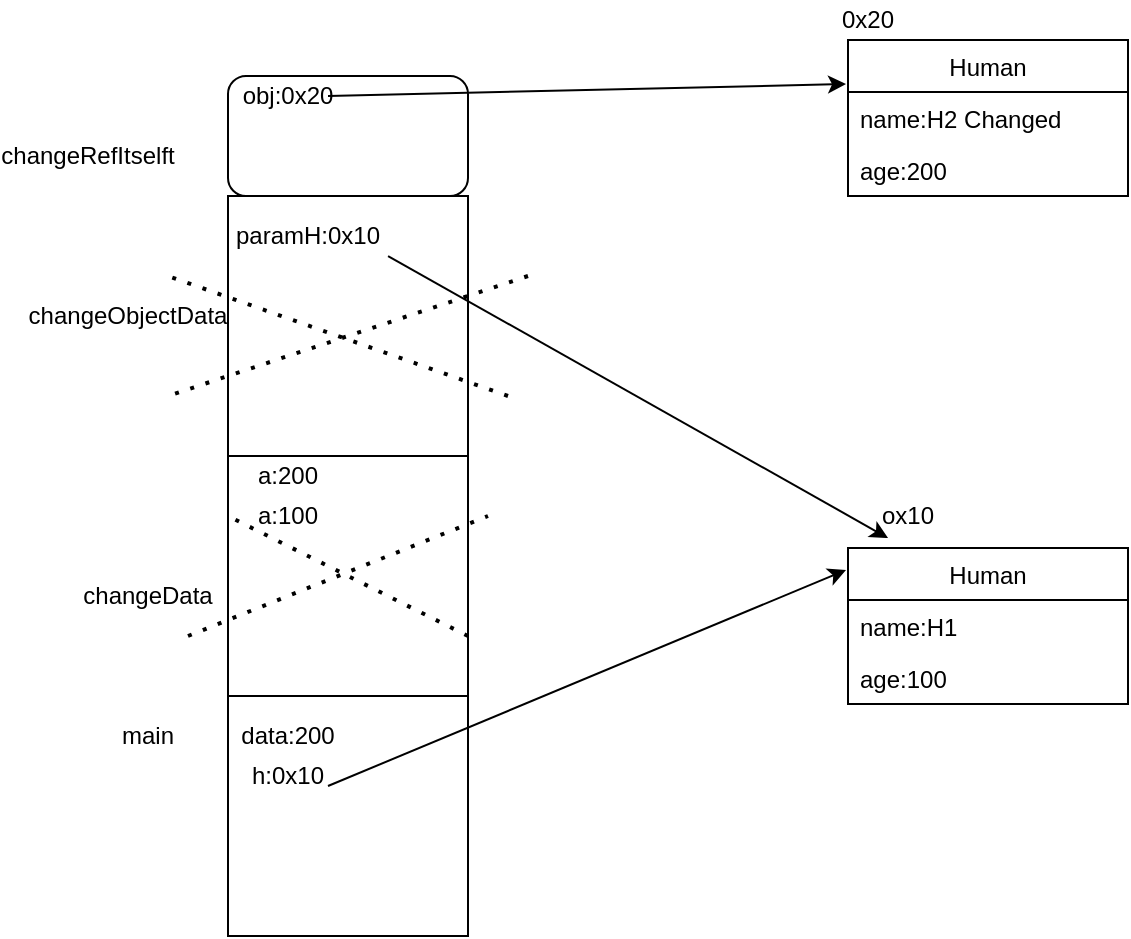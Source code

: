 <mxfile version="13.7.9" type="device"><diagram id="MDPMky5R2glpdPw7F-er" name="Page-1"><mxGraphModel dx="1012" dy="740" grid="1" gridSize="10" guides="1" tooltips="1" connect="1" arrows="1" fold="1" page="1" pageScale="1" pageWidth="850" pageHeight="1100" math="0" shadow="0"><root><mxCell id="0"/><mxCell id="1" parent="0"/><mxCell id="oWiW7U0CXDMCIh_3Dc_U-1" value="" style="whiteSpace=wrap;html=1;aspect=fixed;" vertex="1" parent="1"><mxGeometry x="290" y="380" width="120" height="120" as="geometry"/></mxCell><mxCell id="oWiW7U0CXDMCIh_3Dc_U-2" value="main" style="text;html=1;strokeColor=none;fillColor=none;align=center;verticalAlign=middle;whiteSpace=wrap;rounded=0;" vertex="1" parent="1"><mxGeometry x="230" y="390" width="40" height="20" as="geometry"/></mxCell><mxCell id="oWiW7U0CXDMCIh_3Dc_U-3" value="data:200" style="text;html=1;strokeColor=none;fillColor=none;align=center;verticalAlign=middle;whiteSpace=wrap;rounded=0;" vertex="1" parent="1"><mxGeometry x="300" y="390" width="40" height="20" as="geometry"/></mxCell><mxCell id="oWiW7U0CXDMCIh_3Dc_U-4" value="" style="whiteSpace=wrap;html=1;aspect=fixed;" vertex="1" parent="1"><mxGeometry x="290" y="260" width="120" height="120" as="geometry"/></mxCell><mxCell id="oWiW7U0CXDMCIh_3Dc_U-5" value="changeData" style="text;html=1;strokeColor=none;fillColor=none;align=center;verticalAlign=middle;whiteSpace=wrap;rounded=0;" vertex="1" parent="1"><mxGeometry x="230" y="320" width="40" height="20" as="geometry"/></mxCell><mxCell id="oWiW7U0CXDMCIh_3Dc_U-7" value="a:200" style="text;html=1;strokeColor=none;fillColor=none;align=center;verticalAlign=middle;whiteSpace=wrap;rounded=0;" vertex="1" parent="1"><mxGeometry x="300" y="260" width="40" height="20" as="geometry"/></mxCell><mxCell id="oWiW7U0CXDMCIh_3Dc_U-8" value="a:100" style="text;html=1;strokeColor=none;fillColor=none;align=center;verticalAlign=middle;whiteSpace=wrap;rounded=0;" vertex="1" parent="1"><mxGeometry x="300" y="280" width="40" height="20" as="geometry"/></mxCell><mxCell id="oWiW7U0CXDMCIh_3Dc_U-10" value="Human" style="swimlane;fontStyle=0;childLayout=stackLayout;horizontal=1;startSize=26;fillColor=none;horizontalStack=0;resizeParent=1;resizeParentMax=0;resizeLast=0;collapsible=1;marginBottom=0;" vertex="1" parent="1"><mxGeometry x="600" y="306" width="140" height="78" as="geometry"/></mxCell><mxCell id="oWiW7U0CXDMCIh_3Dc_U-11" value="name:H1" style="text;strokeColor=none;fillColor=none;align=left;verticalAlign=top;spacingLeft=4;spacingRight=4;overflow=hidden;rotatable=0;points=[[0,0.5],[1,0.5]];portConstraint=eastwest;" vertex="1" parent="oWiW7U0CXDMCIh_3Dc_U-10"><mxGeometry y="26" width="140" height="26" as="geometry"/></mxCell><mxCell id="oWiW7U0CXDMCIh_3Dc_U-12" value="age:100" style="text;strokeColor=none;fillColor=none;align=left;verticalAlign=top;spacingLeft=4;spacingRight=4;overflow=hidden;rotatable=0;points=[[0,0.5],[1,0.5]];portConstraint=eastwest;" vertex="1" parent="oWiW7U0CXDMCIh_3Dc_U-10"><mxGeometry y="52" width="140" height="26" as="geometry"/></mxCell><mxCell id="oWiW7U0CXDMCIh_3Dc_U-14" value="ox10" style="text;html=1;strokeColor=none;fillColor=none;align=center;verticalAlign=middle;whiteSpace=wrap;rounded=0;" vertex="1" parent="1"><mxGeometry x="610" y="280" width="40" height="20" as="geometry"/></mxCell><mxCell id="oWiW7U0CXDMCIh_3Dc_U-15" value="h:0x10" style="text;html=1;strokeColor=none;fillColor=none;align=center;verticalAlign=middle;whiteSpace=wrap;rounded=0;" vertex="1" parent="1"><mxGeometry x="300" y="410" width="40" height="20" as="geometry"/></mxCell><mxCell id="oWiW7U0CXDMCIh_3Dc_U-16" value="" style="endArrow=classic;html=1;exitX=1;exitY=0.75;exitDx=0;exitDy=0;entryX=-0.007;entryY=0.141;entryDx=0;entryDy=0;entryPerimeter=0;" edge="1" parent="1" source="oWiW7U0CXDMCIh_3Dc_U-15" target="oWiW7U0CXDMCIh_3Dc_U-10"><mxGeometry width="50" height="50" relative="1" as="geometry"><mxPoint x="400" y="400" as="sourcePoint"/><mxPoint x="450" y="350" as="targetPoint"/></mxGeometry></mxCell><mxCell id="oWiW7U0CXDMCIh_3Dc_U-17" value="" style="endArrow=none;dashed=1;html=1;dashPattern=1 3;strokeWidth=2;entryX=0;entryY=0.25;entryDx=0;entryDy=0;" edge="1" parent="1" source="oWiW7U0CXDMCIh_3Dc_U-4" target="oWiW7U0CXDMCIh_3Dc_U-4"><mxGeometry width="50" height="50" relative="1" as="geometry"><mxPoint x="400" y="400" as="sourcePoint"/><mxPoint x="450" y="350" as="targetPoint"/><Array as="points"><mxPoint x="410" y="350"/><mxPoint x="410" y="350"/></Array></mxGeometry></mxCell><mxCell id="oWiW7U0CXDMCIh_3Dc_U-18" value="" style="rounded=0;whiteSpace=wrap;html=1;" vertex="1" parent="1"><mxGeometry x="290" y="130" width="120" height="130" as="geometry"/></mxCell><mxCell id="oWiW7U0CXDMCIh_3Dc_U-19" value="" style="endArrow=none;dashed=1;html=1;dashPattern=1 3;strokeWidth=2;" edge="1" parent="1"><mxGeometry width="50" height="50" relative="1" as="geometry"><mxPoint x="270" y="350" as="sourcePoint"/><mxPoint x="420" y="290" as="targetPoint"/></mxGeometry></mxCell><mxCell id="oWiW7U0CXDMCIh_3Dc_U-20" value="changeObjectData" style="text;html=1;strokeColor=none;fillColor=none;align=center;verticalAlign=middle;whiteSpace=wrap;rounded=0;" vertex="1" parent="1"><mxGeometry x="220" y="180" width="40" height="20" as="geometry"/></mxCell><mxCell id="oWiW7U0CXDMCIh_3Dc_U-21" value="paramH:0x10" style="text;html=1;strokeColor=none;fillColor=none;align=center;verticalAlign=middle;whiteSpace=wrap;rounded=0;" vertex="1" parent="1"><mxGeometry x="300" y="140" width="60" height="20" as="geometry"/></mxCell><mxCell id="oWiW7U0CXDMCIh_3Dc_U-22" value="" style="endArrow=classic;html=1;entryX=0.143;entryY=-0.064;entryDx=0;entryDy=0;entryPerimeter=0;exitX=0.667;exitY=0.231;exitDx=0;exitDy=0;exitPerimeter=0;" edge="1" parent="1" source="oWiW7U0CXDMCIh_3Dc_U-18" target="oWiW7U0CXDMCIh_3Dc_U-10"><mxGeometry width="50" height="50" relative="1" as="geometry"><mxPoint x="400" y="400" as="sourcePoint"/><mxPoint x="450" y="350" as="targetPoint"/></mxGeometry></mxCell><mxCell id="oWiW7U0CXDMCIh_3Dc_U-23" value="" style="endArrow=none;dashed=1;html=1;dashPattern=1 3;strokeWidth=2;" edge="1" parent="1"><mxGeometry width="50" height="50" relative="1" as="geometry"><mxPoint x="430" y="230" as="sourcePoint"/><mxPoint x="260" y="170" as="targetPoint"/></mxGeometry></mxCell><mxCell id="oWiW7U0CXDMCIh_3Dc_U-24" value="" style="endArrow=none;dashed=1;html=1;dashPattern=1 3;strokeWidth=2;" edge="1" parent="1"><mxGeometry width="50" height="50" relative="1" as="geometry"><mxPoint x="440" y="170" as="sourcePoint"/><mxPoint x="260" y="230" as="targetPoint"/></mxGeometry></mxCell><mxCell id="oWiW7U0CXDMCIh_3Dc_U-26" value="" style="rounded=1;whiteSpace=wrap;html=1;" vertex="1" parent="1"><mxGeometry x="290" y="70" width="120" height="60" as="geometry"/></mxCell><mxCell id="oWiW7U0CXDMCIh_3Dc_U-27" value="changeRefItselft" style="text;html=1;strokeColor=none;fillColor=none;align=center;verticalAlign=middle;whiteSpace=wrap;rounded=0;" vertex="1" parent="1"><mxGeometry x="200" y="100" width="40" height="20" as="geometry"/></mxCell><mxCell id="oWiW7U0CXDMCIh_3Dc_U-28" value="Human" style="swimlane;fontStyle=0;childLayout=stackLayout;horizontal=1;startSize=26;fillColor=none;horizontalStack=0;resizeParent=1;resizeParentMax=0;resizeLast=0;collapsible=1;marginBottom=0;" vertex="1" parent="1"><mxGeometry x="600" y="52" width="140" height="78" as="geometry"/></mxCell><mxCell id="oWiW7U0CXDMCIh_3Dc_U-29" value="name:H2 Changed" style="text;strokeColor=none;fillColor=none;align=left;verticalAlign=top;spacingLeft=4;spacingRight=4;overflow=hidden;rotatable=0;points=[[0,0.5],[1,0.5]];portConstraint=eastwest;" vertex="1" parent="oWiW7U0CXDMCIh_3Dc_U-28"><mxGeometry y="26" width="140" height="26" as="geometry"/></mxCell><mxCell id="oWiW7U0CXDMCIh_3Dc_U-30" value="age:200" style="text;strokeColor=none;fillColor=none;align=left;verticalAlign=top;spacingLeft=4;spacingRight=4;overflow=hidden;rotatable=0;points=[[0,0.5],[1,0.5]];portConstraint=eastwest;" vertex="1" parent="oWiW7U0CXDMCIh_3Dc_U-28"><mxGeometry y="52" width="140" height="26" as="geometry"/></mxCell><mxCell id="oWiW7U0CXDMCIh_3Dc_U-31" value="0x20" style="text;html=1;strokeColor=none;fillColor=none;align=center;verticalAlign=middle;whiteSpace=wrap;rounded=0;" vertex="1" parent="1"><mxGeometry x="590" y="32" width="40" height="20" as="geometry"/></mxCell><mxCell id="oWiW7U0CXDMCIh_3Dc_U-32" value="obj:0x20" style="text;html=1;strokeColor=none;fillColor=none;align=center;verticalAlign=middle;whiteSpace=wrap;rounded=0;" vertex="1" parent="1"><mxGeometry x="300" y="70" width="40" height="20" as="geometry"/></mxCell><mxCell id="oWiW7U0CXDMCIh_3Dc_U-33" value="" style="endArrow=classic;html=1;entryX=-0.007;entryY=-0.154;entryDx=0;entryDy=0;entryPerimeter=0;exitX=1;exitY=0.5;exitDx=0;exitDy=0;" edge="1" parent="1" source="oWiW7U0CXDMCIh_3Dc_U-32" target="oWiW7U0CXDMCIh_3Dc_U-29"><mxGeometry width="50" height="50" relative="1" as="geometry"><mxPoint x="310" y="310" as="sourcePoint"/><mxPoint x="360" y="260" as="targetPoint"/></mxGeometry></mxCell></root></mxGraphModel></diagram></mxfile>